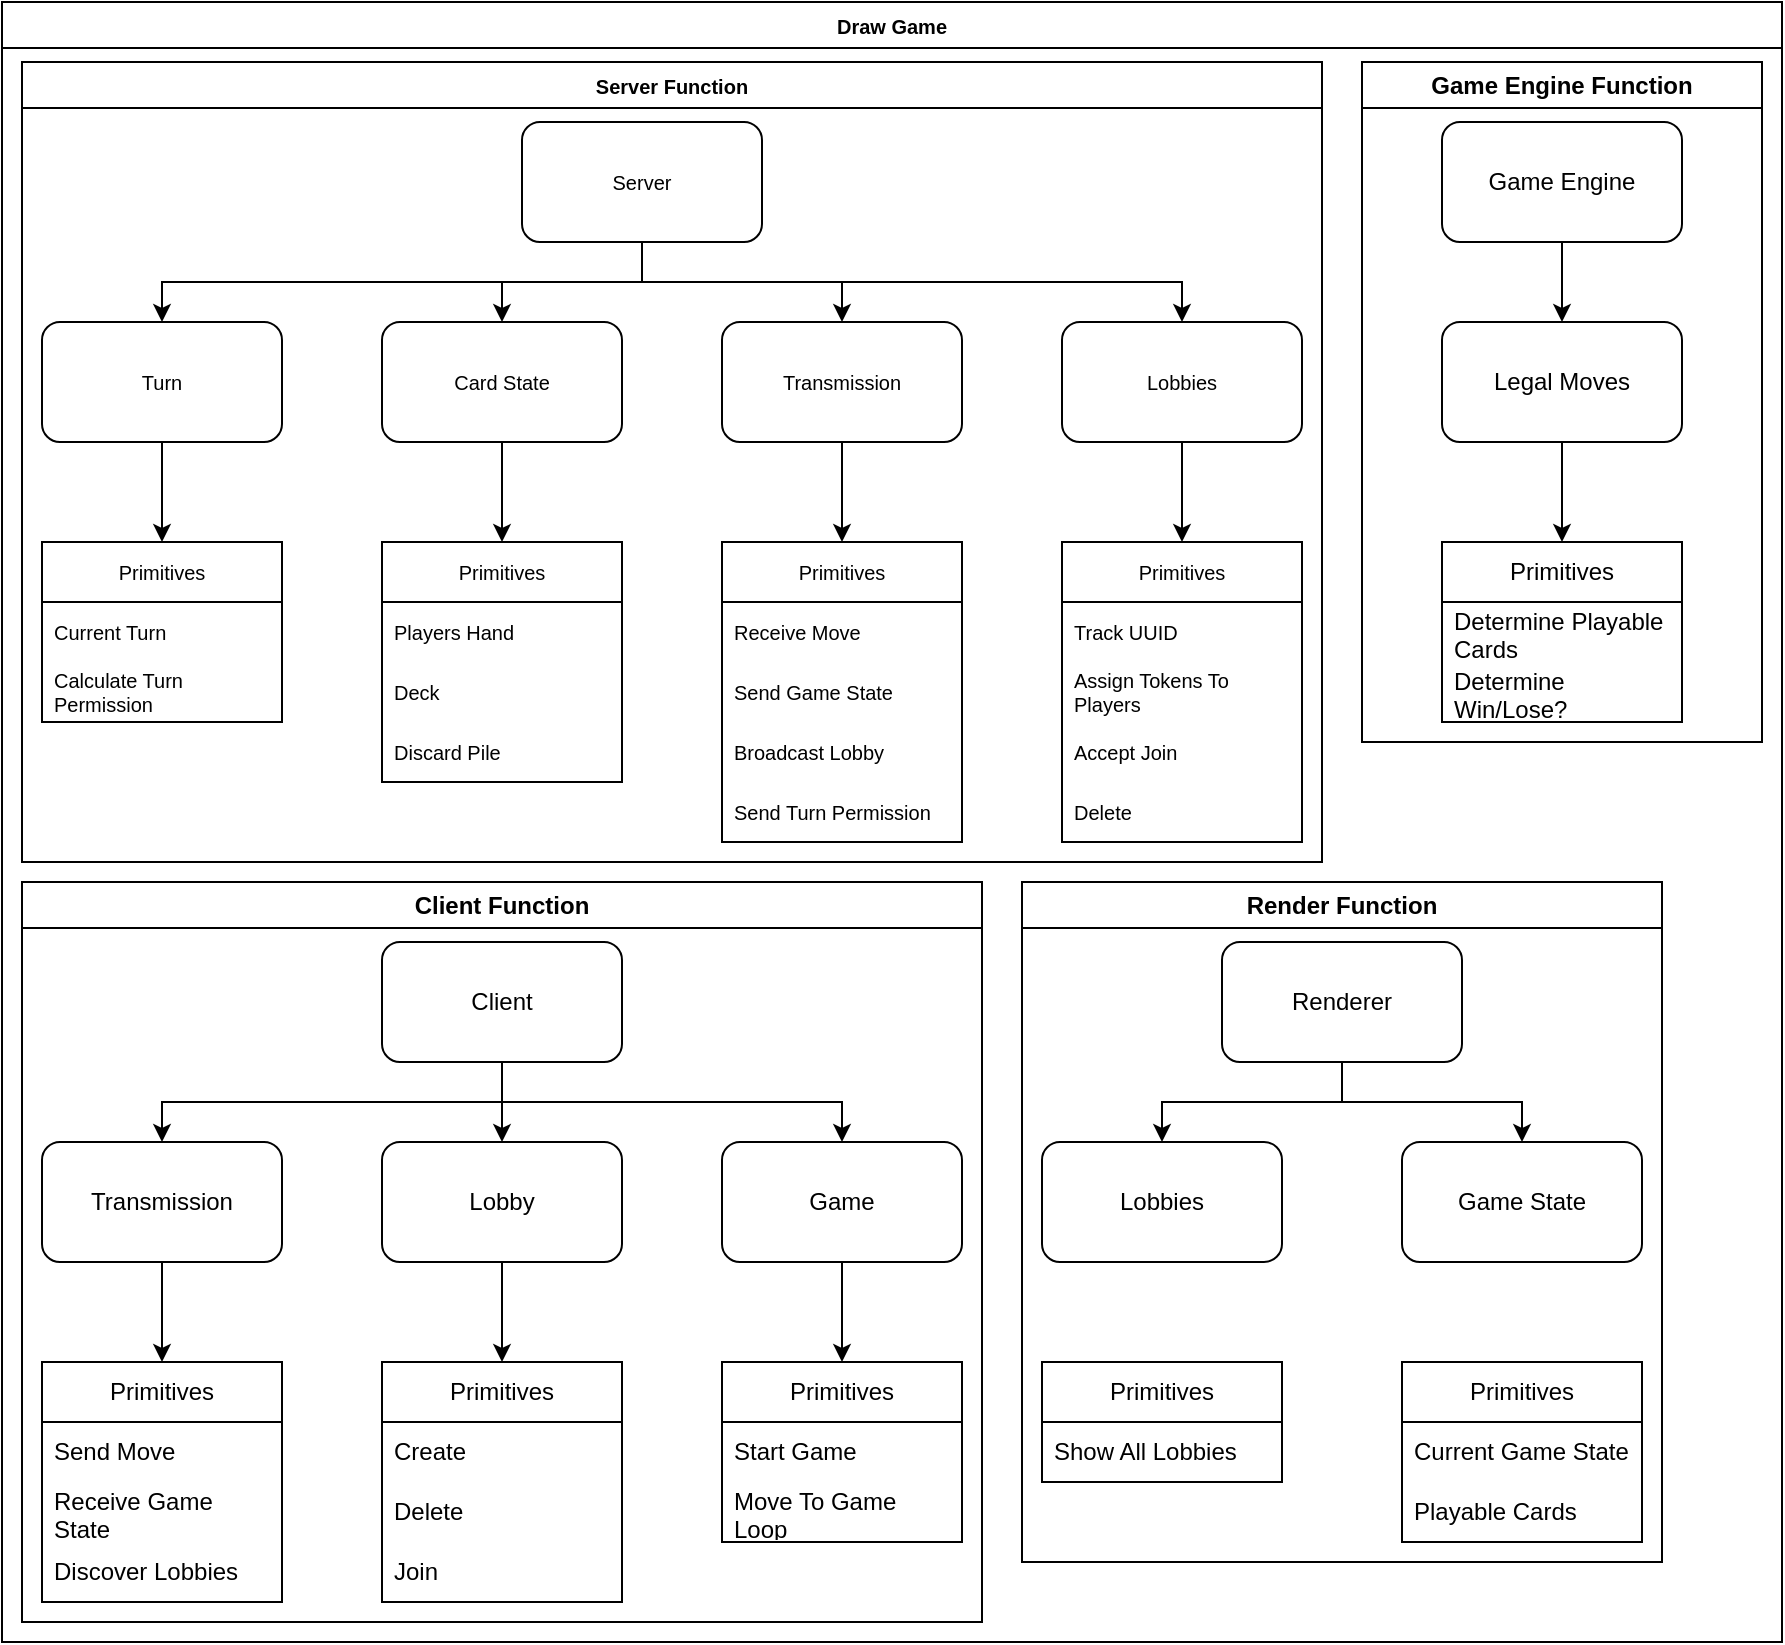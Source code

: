 <mxfile version="25.0.3">
  <diagram name="Page-1" id="eLaovcO8wogO7Ky6rr5p">
    <mxGraphModel dx="3709" dy="836" grid="1" gridSize="10" guides="1" tooltips="1" connect="1" arrows="1" fold="1" page="1" pageScale="1" pageWidth="1100" pageHeight="850" math="0" shadow="0">
      <root>
        <mxCell id="0" />
        <mxCell id="1" parent="0" />
        <mxCell id="Apnbc2cQR4T7cWs5WrrZ-1" value="Draw Game" style="swimlane;whiteSpace=wrap;html=1;fontSize=10;" vertex="1" parent="1">
          <mxGeometry x="-2095" y="15" width="890" height="820" as="geometry" />
        </mxCell>
        <mxCell id="Apnbc2cQR4T7cWs5WrrZ-9" value="Server Function" style="swimlane;whiteSpace=wrap;html=1;fontSize=10;" vertex="1" parent="Apnbc2cQR4T7cWs5WrrZ-1">
          <mxGeometry x="10" y="30" width="650" height="400" as="geometry" />
        </mxCell>
        <mxCell id="Apnbc2cQR4T7cWs5WrrZ-21" value="Primitives" style="swimlane;fontStyle=0;childLayout=stackLayout;horizontal=1;startSize=30;horizontalStack=0;resizeParent=1;resizeParentMax=0;resizeLast=0;collapsible=1;marginBottom=0;whiteSpace=wrap;html=1;fontSize=10;" vertex="1" parent="Apnbc2cQR4T7cWs5WrrZ-9">
          <mxGeometry x="180" y="240" width="120" height="120" as="geometry" />
        </mxCell>
        <mxCell id="Apnbc2cQR4T7cWs5WrrZ-24" value="Players Hand" style="text;strokeColor=none;fillColor=none;align=left;verticalAlign=middle;spacingLeft=4;spacingRight=4;overflow=hidden;points=[[0,0.5],[1,0.5]];portConstraint=eastwest;rotatable=0;whiteSpace=wrap;html=1;fontSize=10;" vertex="1" parent="Apnbc2cQR4T7cWs5WrrZ-21">
          <mxGeometry y="30" width="120" height="30" as="geometry" />
        </mxCell>
        <mxCell id="Apnbc2cQR4T7cWs5WrrZ-22" value="Deck" style="text;strokeColor=none;fillColor=none;align=left;verticalAlign=middle;spacingLeft=4;spacingRight=4;overflow=hidden;points=[[0,0.5],[1,0.5]];portConstraint=eastwest;rotatable=0;whiteSpace=wrap;html=1;fontSize=10;" vertex="1" parent="Apnbc2cQR4T7cWs5WrrZ-21">
          <mxGeometry y="60" width="120" height="30" as="geometry" />
        </mxCell>
        <mxCell id="Apnbc2cQR4T7cWs5WrrZ-23" value="Discard Pile" style="text;strokeColor=none;fillColor=none;align=left;verticalAlign=middle;spacingLeft=4;spacingRight=4;overflow=hidden;points=[[0,0.5],[1,0.5]];portConstraint=eastwest;rotatable=0;whiteSpace=wrap;html=1;fontSize=10;" vertex="1" parent="Apnbc2cQR4T7cWs5WrrZ-21">
          <mxGeometry y="90" width="120" height="30" as="geometry" />
        </mxCell>
        <mxCell id="Apnbc2cQR4T7cWs5WrrZ-52" style="edgeStyle=orthogonalEdgeStyle;rounded=0;orthogonalLoop=1;jettySize=auto;html=1;entryX=0.5;entryY=0;entryDx=0;entryDy=0;fontSize=10;" edge="1" parent="Apnbc2cQR4T7cWs5WrrZ-9" source="Apnbc2cQR4T7cWs5WrrZ-10" target="Apnbc2cQR4T7cWs5WrrZ-12">
          <mxGeometry relative="1" as="geometry">
            <Array as="points">
              <mxPoint x="310" y="110" />
              <mxPoint x="70" y="110" />
            </Array>
          </mxGeometry>
        </mxCell>
        <mxCell id="Apnbc2cQR4T7cWs5WrrZ-53" style="edgeStyle=orthogonalEdgeStyle;rounded=0;orthogonalLoop=1;jettySize=auto;html=1;entryX=0.5;entryY=0;entryDx=0;entryDy=0;fontSize=10;" edge="1" parent="Apnbc2cQR4T7cWs5WrrZ-9" source="Apnbc2cQR4T7cWs5WrrZ-10" target="Apnbc2cQR4T7cWs5WrrZ-13">
          <mxGeometry relative="1" as="geometry" />
        </mxCell>
        <mxCell id="Apnbc2cQR4T7cWs5WrrZ-54" style="edgeStyle=orthogonalEdgeStyle;rounded=0;orthogonalLoop=1;jettySize=auto;html=1;fontSize=10;" edge="1" parent="Apnbc2cQR4T7cWs5WrrZ-9" source="Apnbc2cQR4T7cWs5WrrZ-10" target="Apnbc2cQR4T7cWs5WrrZ-14">
          <mxGeometry relative="1" as="geometry" />
        </mxCell>
        <mxCell id="Apnbc2cQR4T7cWs5WrrZ-55" style="edgeStyle=orthogonalEdgeStyle;rounded=0;orthogonalLoop=1;jettySize=auto;html=1;entryX=0.5;entryY=0;entryDx=0;entryDy=0;fontSize=10;" edge="1" parent="Apnbc2cQR4T7cWs5WrrZ-9" source="Apnbc2cQR4T7cWs5WrrZ-10" target="Apnbc2cQR4T7cWs5WrrZ-15">
          <mxGeometry relative="1" as="geometry">
            <Array as="points">
              <mxPoint x="310" y="110" />
              <mxPoint x="580" y="110" />
            </Array>
          </mxGeometry>
        </mxCell>
        <mxCell id="Apnbc2cQR4T7cWs5WrrZ-10" value="Server" style="rounded=1;whiteSpace=wrap;html=1;fontSize=10;" vertex="1" parent="Apnbc2cQR4T7cWs5WrrZ-9">
          <mxGeometry x="250" y="30" width="120" height="60" as="geometry" />
        </mxCell>
        <mxCell id="Apnbc2cQR4T7cWs5WrrZ-57" style="edgeStyle=orthogonalEdgeStyle;rounded=0;orthogonalLoop=1;jettySize=auto;html=1;entryX=0.5;entryY=0;entryDx=0;entryDy=0;" edge="1" parent="Apnbc2cQR4T7cWs5WrrZ-9" source="Apnbc2cQR4T7cWs5WrrZ-12" target="Apnbc2cQR4T7cWs5WrrZ-17">
          <mxGeometry relative="1" as="geometry" />
        </mxCell>
        <mxCell id="Apnbc2cQR4T7cWs5WrrZ-12" value="Turn" style="rounded=1;whiteSpace=wrap;html=1;fontSize=10;" vertex="1" parent="Apnbc2cQR4T7cWs5WrrZ-9">
          <mxGeometry x="10" y="130" width="120" height="60" as="geometry" />
        </mxCell>
        <mxCell id="Apnbc2cQR4T7cWs5WrrZ-58" style="edgeStyle=orthogonalEdgeStyle;rounded=0;orthogonalLoop=1;jettySize=auto;html=1;" edge="1" parent="Apnbc2cQR4T7cWs5WrrZ-9" source="Apnbc2cQR4T7cWs5WrrZ-13">
          <mxGeometry relative="1" as="geometry">
            <mxPoint x="240" y="240" as="targetPoint" />
          </mxGeometry>
        </mxCell>
        <mxCell id="Apnbc2cQR4T7cWs5WrrZ-13" value="Card State" style="rounded=1;whiteSpace=wrap;html=1;fontSize=10;" vertex="1" parent="Apnbc2cQR4T7cWs5WrrZ-9">
          <mxGeometry x="180" y="130" width="120" height="60" as="geometry" />
        </mxCell>
        <mxCell id="Apnbc2cQR4T7cWs5WrrZ-59" style="edgeStyle=orthogonalEdgeStyle;rounded=0;orthogonalLoop=1;jettySize=auto;html=1;entryX=0.5;entryY=0;entryDx=0;entryDy=0;" edge="1" parent="Apnbc2cQR4T7cWs5WrrZ-9" source="Apnbc2cQR4T7cWs5WrrZ-14" target="Apnbc2cQR4T7cWs5WrrZ-44">
          <mxGeometry relative="1" as="geometry" />
        </mxCell>
        <mxCell id="Apnbc2cQR4T7cWs5WrrZ-14" value="Transmission" style="rounded=1;whiteSpace=wrap;html=1;fontSize=10;" vertex="1" parent="Apnbc2cQR4T7cWs5WrrZ-9">
          <mxGeometry x="350" y="130" width="120" height="60" as="geometry" />
        </mxCell>
        <mxCell id="Apnbc2cQR4T7cWs5WrrZ-60" style="edgeStyle=orthogonalEdgeStyle;rounded=0;orthogonalLoop=1;jettySize=auto;html=1;entryX=0.5;entryY=0;entryDx=0;entryDy=0;" edge="1" parent="Apnbc2cQR4T7cWs5WrrZ-9" source="Apnbc2cQR4T7cWs5WrrZ-15" target="Apnbc2cQR4T7cWs5WrrZ-48">
          <mxGeometry relative="1" as="geometry" />
        </mxCell>
        <mxCell id="Apnbc2cQR4T7cWs5WrrZ-15" value="Lobbies" style="rounded=1;whiteSpace=wrap;html=1;fontSize=10;" vertex="1" parent="Apnbc2cQR4T7cWs5WrrZ-9">
          <mxGeometry x="520" y="130" width="120" height="60" as="geometry" />
        </mxCell>
        <mxCell id="Apnbc2cQR4T7cWs5WrrZ-17" value="Primitives" style="swimlane;fontStyle=0;childLayout=stackLayout;horizontal=1;startSize=30;horizontalStack=0;resizeParent=1;resizeParentMax=0;resizeLast=0;collapsible=1;marginBottom=0;whiteSpace=wrap;html=1;fontSize=10;" vertex="1" parent="Apnbc2cQR4T7cWs5WrrZ-9">
          <mxGeometry x="10" y="240" width="120" height="90" as="geometry" />
        </mxCell>
        <mxCell id="Apnbc2cQR4T7cWs5WrrZ-18" value="Current Turn" style="text;strokeColor=none;fillColor=none;align=left;verticalAlign=middle;spacingLeft=4;spacingRight=4;overflow=hidden;points=[[0,0.5],[1,0.5]];portConstraint=eastwest;rotatable=0;whiteSpace=wrap;html=1;fontSize=10;" vertex="1" parent="Apnbc2cQR4T7cWs5WrrZ-17">
          <mxGeometry y="30" width="120" height="30" as="geometry" />
        </mxCell>
        <mxCell id="Apnbc2cQR4T7cWs5WrrZ-19" value="Calculate Turn Permission" style="text;strokeColor=none;fillColor=none;align=left;verticalAlign=middle;spacingLeft=4;spacingRight=4;overflow=hidden;points=[[0,0.5],[1,0.5]];portConstraint=eastwest;rotatable=0;whiteSpace=wrap;html=1;fontSize=10;" vertex="1" parent="Apnbc2cQR4T7cWs5WrrZ-17">
          <mxGeometry y="60" width="120" height="30" as="geometry" />
        </mxCell>
        <mxCell id="Apnbc2cQR4T7cWs5WrrZ-48" value="Primitives" style="swimlane;fontStyle=0;childLayout=stackLayout;horizontal=1;startSize=30;horizontalStack=0;resizeParent=1;resizeParentMax=0;resizeLast=0;collapsible=1;marginBottom=0;whiteSpace=wrap;html=1;fontSize=10;" vertex="1" parent="Apnbc2cQR4T7cWs5WrrZ-9">
          <mxGeometry x="520" y="240" width="120" height="150" as="geometry" />
        </mxCell>
        <mxCell id="Apnbc2cQR4T7cWs5WrrZ-50" value="Track UUID" style="text;strokeColor=none;fillColor=none;align=left;verticalAlign=middle;spacingLeft=4;spacingRight=4;overflow=hidden;points=[[0,0.5],[1,0.5]];portConstraint=eastwest;rotatable=0;whiteSpace=wrap;html=1;fontSize=10;" vertex="1" parent="Apnbc2cQR4T7cWs5WrrZ-48">
          <mxGeometry y="30" width="120" height="30" as="geometry" />
        </mxCell>
        <mxCell id="Apnbc2cQR4T7cWs5WrrZ-49" value="Assign Tokens To Players" style="text;strokeColor=none;fillColor=none;align=left;verticalAlign=middle;spacingLeft=4;spacingRight=4;overflow=hidden;points=[[0,0.5],[1,0.5]];portConstraint=eastwest;rotatable=0;whiteSpace=wrap;html=1;fontSize=10;" vertex="1" parent="Apnbc2cQR4T7cWs5WrrZ-48">
          <mxGeometry y="60" width="120" height="30" as="geometry" />
        </mxCell>
        <mxCell id="Apnbc2cQR4T7cWs5WrrZ-61" value="Accept Join" style="text;strokeColor=none;fillColor=none;align=left;verticalAlign=middle;spacingLeft=4;spacingRight=4;overflow=hidden;points=[[0,0.5],[1,0.5]];portConstraint=eastwest;rotatable=0;whiteSpace=wrap;html=1;fontSize=10;" vertex="1" parent="Apnbc2cQR4T7cWs5WrrZ-48">
          <mxGeometry y="90" width="120" height="30" as="geometry" />
        </mxCell>
        <mxCell id="Apnbc2cQR4T7cWs5WrrZ-51" value="Delete" style="text;strokeColor=none;fillColor=none;align=left;verticalAlign=middle;spacingLeft=4;spacingRight=4;overflow=hidden;points=[[0,0.5],[1,0.5]];portConstraint=eastwest;rotatable=0;whiteSpace=wrap;html=1;fontSize=10;" vertex="1" parent="Apnbc2cQR4T7cWs5WrrZ-48">
          <mxGeometry y="120" width="120" height="30" as="geometry" />
        </mxCell>
        <mxCell id="Apnbc2cQR4T7cWs5WrrZ-44" value="Primitives" style="swimlane;fontStyle=0;childLayout=stackLayout;horizontal=1;startSize=30;horizontalStack=0;resizeParent=1;resizeParentMax=0;resizeLast=0;collapsible=1;marginBottom=0;whiteSpace=wrap;html=1;fontSize=10;" vertex="1" parent="Apnbc2cQR4T7cWs5WrrZ-9">
          <mxGeometry x="350" y="240" width="120" height="150" as="geometry" />
        </mxCell>
        <mxCell id="Apnbc2cQR4T7cWs5WrrZ-45" value="Receive Move" style="text;strokeColor=none;fillColor=none;align=left;verticalAlign=middle;spacingLeft=4;spacingRight=4;overflow=hidden;points=[[0,0.5],[1,0.5]];portConstraint=eastwest;rotatable=0;whiteSpace=wrap;html=1;fontSize=10;" vertex="1" parent="Apnbc2cQR4T7cWs5WrrZ-44">
          <mxGeometry y="30" width="120" height="30" as="geometry" />
        </mxCell>
        <mxCell id="Apnbc2cQR4T7cWs5WrrZ-46" value="Send Game State" style="text;strokeColor=none;fillColor=none;align=left;verticalAlign=middle;spacingLeft=4;spacingRight=4;overflow=hidden;points=[[0,0.5],[1,0.5]];portConstraint=eastwest;rotatable=0;whiteSpace=wrap;html=1;fontSize=10;" vertex="1" parent="Apnbc2cQR4T7cWs5WrrZ-44">
          <mxGeometry y="60" width="120" height="30" as="geometry" />
        </mxCell>
        <mxCell id="Apnbc2cQR4T7cWs5WrrZ-56" value="&lt;font&gt;Broadcast Lobby&lt;/font&gt;" style="text;strokeColor=none;fillColor=none;align=left;verticalAlign=middle;spacingLeft=4;spacingRight=4;overflow=hidden;points=[[0,0.5],[1,0.5]];portConstraint=eastwest;rotatable=0;whiteSpace=wrap;html=1;fontSize=10;" vertex="1" parent="Apnbc2cQR4T7cWs5WrrZ-44">
          <mxGeometry y="90" width="120" height="30" as="geometry" />
        </mxCell>
        <mxCell id="Apnbc2cQR4T7cWs5WrrZ-47" value="&lt;font&gt;Send Turn Permission&lt;/font&gt;" style="text;strokeColor=none;fillColor=none;align=left;verticalAlign=middle;spacingLeft=4;spacingRight=4;overflow=hidden;points=[[0,0.5],[1,0.5]];portConstraint=eastwest;rotatable=0;whiteSpace=wrap;html=1;fontSize=10;" vertex="1" parent="Apnbc2cQR4T7cWs5WrrZ-44">
          <mxGeometry y="120" width="120" height="30" as="geometry" />
        </mxCell>
        <mxCell id="Apnbc2cQR4T7cWs5WrrZ-62" value="Client Function" style="swimlane;whiteSpace=wrap;html=1;" vertex="1" parent="Apnbc2cQR4T7cWs5WrrZ-1">
          <mxGeometry x="10" y="440" width="480" height="370" as="geometry">
            <mxRectangle x="720" y="200" width="120" height="30" as="alternateBounds" />
          </mxGeometry>
        </mxCell>
        <mxCell id="Apnbc2cQR4T7cWs5WrrZ-79" style="edgeStyle=orthogonalEdgeStyle;rounded=0;orthogonalLoop=1;jettySize=auto;html=1;entryX=0.5;entryY=0;entryDx=0;entryDy=0;" edge="1" parent="Apnbc2cQR4T7cWs5WrrZ-62" source="Apnbc2cQR4T7cWs5WrrZ-63" target="Apnbc2cQR4T7cWs5WrrZ-64">
          <mxGeometry relative="1" as="geometry">
            <Array as="points">
              <mxPoint x="240" y="110" />
              <mxPoint x="70" y="110" />
            </Array>
          </mxGeometry>
        </mxCell>
        <mxCell id="Apnbc2cQR4T7cWs5WrrZ-80" style="edgeStyle=orthogonalEdgeStyle;rounded=0;orthogonalLoop=1;jettySize=auto;html=1;entryX=0.5;entryY=0;entryDx=0;entryDy=0;" edge="1" parent="Apnbc2cQR4T7cWs5WrrZ-62" source="Apnbc2cQR4T7cWs5WrrZ-63" target="Apnbc2cQR4T7cWs5WrrZ-65">
          <mxGeometry relative="1" as="geometry" />
        </mxCell>
        <mxCell id="Apnbc2cQR4T7cWs5WrrZ-81" style="edgeStyle=orthogonalEdgeStyle;rounded=0;orthogonalLoop=1;jettySize=auto;html=1;" edge="1" parent="Apnbc2cQR4T7cWs5WrrZ-62" source="Apnbc2cQR4T7cWs5WrrZ-63" target="Apnbc2cQR4T7cWs5WrrZ-66">
          <mxGeometry relative="1" as="geometry">
            <Array as="points">
              <mxPoint x="240" y="110" />
              <mxPoint x="410" y="110" />
            </Array>
          </mxGeometry>
        </mxCell>
        <mxCell id="Apnbc2cQR4T7cWs5WrrZ-63" value="Client" style="rounded=1;whiteSpace=wrap;html=1;" vertex="1" parent="Apnbc2cQR4T7cWs5WrrZ-62">
          <mxGeometry x="180" y="30" width="120" height="60" as="geometry" />
        </mxCell>
        <mxCell id="Apnbc2cQR4T7cWs5WrrZ-83" style="edgeStyle=orthogonalEdgeStyle;rounded=0;orthogonalLoop=1;jettySize=auto;html=1;entryX=0.5;entryY=0;entryDx=0;entryDy=0;" edge="1" parent="Apnbc2cQR4T7cWs5WrrZ-62" source="Apnbc2cQR4T7cWs5WrrZ-64" target="Apnbc2cQR4T7cWs5WrrZ-67">
          <mxGeometry relative="1" as="geometry" />
        </mxCell>
        <mxCell id="Apnbc2cQR4T7cWs5WrrZ-64" value="Transmission" style="rounded=1;whiteSpace=wrap;html=1;" vertex="1" parent="Apnbc2cQR4T7cWs5WrrZ-62">
          <mxGeometry x="10" y="130" width="120" height="60" as="geometry" />
        </mxCell>
        <mxCell id="Apnbc2cQR4T7cWs5WrrZ-84" style="edgeStyle=orthogonalEdgeStyle;rounded=0;orthogonalLoop=1;jettySize=auto;html=1;entryX=0.5;entryY=0;entryDx=0;entryDy=0;" edge="1" parent="Apnbc2cQR4T7cWs5WrrZ-62" source="Apnbc2cQR4T7cWs5WrrZ-65" target="Apnbc2cQR4T7cWs5WrrZ-71">
          <mxGeometry relative="1" as="geometry" />
        </mxCell>
        <mxCell id="Apnbc2cQR4T7cWs5WrrZ-65" value="Lobby" style="rounded=1;whiteSpace=wrap;html=1;" vertex="1" parent="Apnbc2cQR4T7cWs5WrrZ-62">
          <mxGeometry x="180" y="130" width="120" height="60" as="geometry" />
        </mxCell>
        <mxCell id="Apnbc2cQR4T7cWs5WrrZ-85" style="edgeStyle=orthogonalEdgeStyle;rounded=0;orthogonalLoop=1;jettySize=auto;html=1;entryX=0.5;entryY=0;entryDx=0;entryDy=0;" edge="1" parent="Apnbc2cQR4T7cWs5WrrZ-62" source="Apnbc2cQR4T7cWs5WrrZ-66" target="Apnbc2cQR4T7cWs5WrrZ-75">
          <mxGeometry relative="1" as="geometry" />
        </mxCell>
        <mxCell id="Apnbc2cQR4T7cWs5WrrZ-66" value="Game" style="rounded=1;whiteSpace=wrap;html=1;" vertex="1" parent="Apnbc2cQR4T7cWs5WrrZ-62">
          <mxGeometry x="350" y="130" width="120" height="60" as="geometry" />
        </mxCell>
        <mxCell id="Apnbc2cQR4T7cWs5WrrZ-67" value="Primitives" style="swimlane;fontStyle=0;childLayout=stackLayout;horizontal=1;startSize=30;horizontalStack=0;resizeParent=1;resizeParentMax=0;resizeLast=0;collapsible=1;marginBottom=0;whiteSpace=wrap;html=1;" vertex="1" parent="Apnbc2cQR4T7cWs5WrrZ-62">
          <mxGeometry x="10" y="240" width="120" height="120" as="geometry" />
        </mxCell>
        <mxCell id="Apnbc2cQR4T7cWs5WrrZ-68" value="Send Move" style="text;strokeColor=none;fillColor=none;align=left;verticalAlign=middle;spacingLeft=4;spacingRight=4;overflow=hidden;points=[[0,0.5],[1,0.5]];portConstraint=eastwest;rotatable=0;whiteSpace=wrap;html=1;" vertex="1" parent="Apnbc2cQR4T7cWs5WrrZ-67">
          <mxGeometry y="30" width="120" height="30" as="geometry" />
        </mxCell>
        <mxCell id="Apnbc2cQR4T7cWs5WrrZ-69" value="Receive Game State" style="text;strokeColor=none;fillColor=none;align=left;verticalAlign=middle;spacingLeft=4;spacingRight=4;overflow=hidden;points=[[0,0.5],[1,0.5]];portConstraint=eastwest;rotatable=0;whiteSpace=wrap;html=1;" vertex="1" parent="Apnbc2cQR4T7cWs5WrrZ-67">
          <mxGeometry y="60" width="120" height="30" as="geometry" />
        </mxCell>
        <mxCell id="Apnbc2cQR4T7cWs5WrrZ-70" value="Discover Lobbies" style="text;strokeColor=none;fillColor=none;align=left;verticalAlign=middle;spacingLeft=4;spacingRight=4;overflow=hidden;points=[[0,0.5],[1,0.5]];portConstraint=eastwest;rotatable=0;whiteSpace=wrap;html=1;" vertex="1" parent="Apnbc2cQR4T7cWs5WrrZ-67">
          <mxGeometry y="90" width="120" height="30" as="geometry" />
        </mxCell>
        <mxCell id="Apnbc2cQR4T7cWs5WrrZ-71" value="Primitives" style="swimlane;fontStyle=0;childLayout=stackLayout;horizontal=1;startSize=30;horizontalStack=0;resizeParent=1;resizeParentMax=0;resizeLast=0;collapsible=1;marginBottom=0;whiteSpace=wrap;html=1;" vertex="1" parent="Apnbc2cQR4T7cWs5WrrZ-62">
          <mxGeometry x="180" y="240" width="120" height="120" as="geometry" />
        </mxCell>
        <mxCell id="Apnbc2cQR4T7cWs5WrrZ-72" value="Create" style="text;strokeColor=none;fillColor=none;align=left;verticalAlign=middle;spacingLeft=4;spacingRight=4;overflow=hidden;points=[[0,0.5],[1,0.5]];portConstraint=eastwest;rotatable=0;whiteSpace=wrap;html=1;" vertex="1" parent="Apnbc2cQR4T7cWs5WrrZ-71">
          <mxGeometry y="30" width="120" height="30" as="geometry" />
        </mxCell>
        <mxCell id="Apnbc2cQR4T7cWs5WrrZ-73" value="Delete" style="text;strokeColor=none;fillColor=none;align=left;verticalAlign=middle;spacingLeft=4;spacingRight=4;overflow=hidden;points=[[0,0.5],[1,0.5]];portConstraint=eastwest;rotatable=0;whiteSpace=wrap;html=1;" vertex="1" parent="Apnbc2cQR4T7cWs5WrrZ-71">
          <mxGeometry y="60" width="120" height="30" as="geometry" />
        </mxCell>
        <mxCell id="Apnbc2cQR4T7cWs5WrrZ-74" value="Join" style="text;strokeColor=none;fillColor=none;align=left;verticalAlign=middle;spacingLeft=4;spacingRight=4;overflow=hidden;points=[[0,0.5],[1,0.5]];portConstraint=eastwest;rotatable=0;whiteSpace=wrap;html=1;" vertex="1" parent="Apnbc2cQR4T7cWs5WrrZ-71">
          <mxGeometry y="90" width="120" height="30" as="geometry" />
        </mxCell>
        <mxCell id="Apnbc2cQR4T7cWs5WrrZ-75" value="Primitives" style="swimlane;fontStyle=0;childLayout=stackLayout;horizontal=1;startSize=30;horizontalStack=0;resizeParent=1;resizeParentMax=0;resizeLast=0;collapsible=1;marginBottom=0;whiteSpace=wrap;html=1;" vertex="1" parent="Apnbc2cQR4T7cWs5WrrZ-62">
          <mxGeometry x="350" y="240" width="120" height="90" as="geometry" />
        </mxCell>
        <mxCell id="Apnbc2cQR4T7cWs5WrrZ-77" value="Start Game" style="text;strokeColor=none;fillColor=none;align=left;verticalAlign=middle;spacingLeft=4;spacingRight=4;overflow=hidden;points=[[0,0.5],[1,0.5]];portConstraint=eastwest;rotatable=0;whiteSpace=wrap;html=1;" vertex="1" parent="Apnbc2cQR4T7cWs5WrrZ-75">
          <mxGeometry y="30" width="120" height="30" as="geometry" />
        </mxCell>
        <mxCell id="Apnbc2cQR4T7cWs5WrrZ-88" value="Move To Game Loop" style="text;strokeColor=none;fillColor=none;align=left;verticalAlign=middle;spacingLeft=4;spacingRight=4;overflow=hidden;points=[[0,0.5],[1,0.5]];portConstraint=eastwest;rotatable=0;whiteSpace=wrap;html=1;" vertex="1" parent="Apnbc2cQR4T7cWs5WrrZ-75">
          <mxGeometry y="60" width="120" height="30" as="geometry" />
        </mxCell>
        <mxCell id="Apnbc2cQR4T7cWs5WrrZ-93" value="Game Engine Function" style="swimlane;whiteSpace=wrap;html=1;" vertex="1" parent="Apnbc2cQR4T7cWs5WrrZ-1">
          <mxGeometry x="680" y="30" width="200" height="340" as="geometry" />
        </mxCell>
        <mxCell id="Apnbc2cQR4T7cWs5WrrZ-96" style="edgeStyle=orthogonalEdgeStyle;rounded=0;orthogonalLoop=1;jettySize=auto;html=1;entryX=0.5;entryY=0;entryDx=0;entryDy=0;" edge="1" parent="Apnbc2cQR4T7cWs5WrrZ-93" source="Apnbc2cQR4T7cWs5WrrZ-94" target="Apnbc2cQR4T7cWs5WrrZ-95">
          <mxGeometry relative="1" as="geometry" />
        </mxCell>
        <mxCell id="Apnbc2cQR4T7cWs5WrrZ-94" value="Game Engine" style="rounded=1;whiteSpace=wrap;html=1;" vertex="1" parent="Apnbc2cQR4T7cWs5WrrZ-93">
          <mxGeometry x="40" y="30" width="120" height="60" as="geometry" />
        </mxCell>
        <mxCell id="Apnbc2cQR4T7cWs5WrrZ-101" style="edgeStyle=orthogonalEdgeStyle;rounded=0;orthogonalLoop=1;jettySize=auto;html=1;entryX=0.5;entryY=0;entryDx=0;entryDy=0;" edge="1" parent="Apnbc2cQR4T7cWs5WrrZ-93" source="Apnbc2cQR4T7cWs5WrrZ-95" target="Apnbc2cQR4T7cWs5WrrZ-97">
          <mxGeometry relative="1" as="geometry" />
        </mxCell>
        <mxCell id="Apnbc2cQR4T7cWs5WrrZ-95" value="Legal Moves" style="rounded=1;whiteSpace=wrap;html=1;" vertex="1" parent="Apnbc2cQR4T7cWs5WrrZ-93">
          <mxGeometry x="40" y="130" width="120" height="60" as="geometry" />
        </mxCell>
        <mxCell id="Apnbc2cQR4T7cWs5WrrZ-97" value="Primitives" style="swimlane;fontStyle=0;childLayout=stackLayout;horizontal=1;startSize=30;horizontalStack=0;resizeParent=1;resizeParentMax=0;resizeLast=0;collapsible=1;marginBottom=0;whiteSpace=wrap;html=1;" vertex="1" parent="Apnbc2cQR4T7cWs5WrrZ-93">
          <mxGeometry x="40" y="240" width="120" height="90" as="geometry" />
        </mxCell>
        <mxCell id="Apnbc2cQR4T7cWs5WrrZ-98" value="Determine Playable Cards" style="text;strokeColor=none;fillColor=none;align=left;verticalAlign=middle;spacingLeft=4;spacingRight=4;overflow=hidden;points=[[0,0.5],[1,0.5]];portConstraint=eastwest;rotatable=0;whiteSpace=wrap;html=1;" vertex="1" parent="Apnbc2cQR4T7cWs5WrrZ-97">
          <mxGeometry y="30" width="120" height="30" as="geometry" />
        </mxCell>
        <mxCell id="Apnbc2cQR4T7cWs5WrrZ-99" value="Determine Win/Lose?" style="text;strokeColor=none;fillColor=none;align=left;verticalAlign=middle;spacingLeft=4;spacingRight=4;overflow=hidden;points=[[0,0.5],[1,0.5]];portConstraint=eastwest;rotatable=0;whiteSpace=wrap;html=1;" vertex="1" parent="Apnbc2cQR4T7cWs5WrrZ-97">
          <mxGeometry y="60" width="120" height="30" as="geometry" />
        </mxCell>
        <mxCell id="Apnbc2cQR4T7cWs5WrrZ-102" value="Render Function" style="swimlane;whiteSpace=wrap;html=1;" vertex="1" parent="Apnbc2cQR4T7cWs5WrrZ-1">
          <mxGeometry x="510" y="440" width="320" height="340" as="geometry" />
        </mxCell>
        <mxCell id="Apnbc2cQR4T7cWs5WrrZ-106" style="edgeStyle=orthogonalEdgeStyle;rounded=0;orthogonalLoop=1;jettySize=auto;html=1;entryX=0.5;entryY=0;entryDx=0;entryDy=0;" edge="1" parent="Apnbc2cQR4T7cWs5WrrZ-102" source="Apnbc2cQR4T7cWs5WrrZ-103" target="Apnbc2cQR4T7cWs5WrrZ-104">
          <mxGeometry relative="1" as="geometry" />
        </mxCell>
        <mxCell id="Apnbc2cQR4T7cWs5WrrZ-107" style="edgeStyle=orthogonalEdgeStyle;rounded=0;orthogonalLoop=1;jettySize=auto;html=1;entryX=0.5;entryY=0;entryDx=0;entryDy=0;" edge="1" parent="Apnbc2cQR4T7cWs5WrrZ-102" source="Apnbc2cQR4T7cWs5WrrZ-103" target="Apnbc2cQR4T7cWs5WrrZ-105">
          <mxGeometry relative="1" as="geometry" />
        </mxCell>
        <mxCell id="Apnbc2cQR4T7cWs5WrrZ-103" value="Renderer" style="rounded=1;whiteSpace=wrap;html=1;" vertex="1" parent="Apnbc2cQR4T7cWs5WrrZ-102">
          <mxGeometry x="100" y="30" width="120" height="60" as="geometry" />
        </mxCell>
        <mxCell id="Apnbc2cQR4T7cWs5WrrZ-104" value="Lobbies" style="rounded=1;whiteSpace=wrap;html=1;" vertex="1" parent="Apnbc2cQR4T7cWs5WrrZ-102">
          <mxGeometry x="10" y="130" width="120" height="60" as="geometry" />
        </mxCell>
        <mxCell id="Apnbc2cQR4T7cWs5WrrZ-105" value="Game State" style="rounded=1;whiteSpace=wrap;html=1;" vertex="1" parent="Apnbc2cQR4T7cWs5WrrZ-102">
          <mxGeometry x="190" y="130" width="120" height="60" as="geometry" />
        </mxCell>
        <mxCell id="Apnbc2cQR4T7cWs5WrrZ-108" value="Primitives" style="swimlane;fontStyle=0;childLayout=stackLayout;horizontal=1;startSize=30;horizontalStack=0;resizeParent=1;resizeParentMax=0;resizeLast=0;collapsible=1;marginBottom=0;whiteSpace=wrap;html=1;" vertex="1" parent="Apnbc2cQR4T7cWs5WrrZ-102">
          <mxGeometry x="10" y="240" width="120" height="60" as="geometry" />
        </mxCell>
        <mxCell id="Apnbc2cQR4T7cWs5WrrZ-109" value="Show All Lobbies" style="text;strokeColor=none;fillColor=none;align=left;verticalAlign=middle;spacingLeft=4;spacingRight=4;overflow=hidden;points=[[0,0.5],[1,0.5]];portConstraint=eastwest;rotatable=0;whiteSpace=wrap;html=1;" vertex="1" parent="Apnbc2cQR4T7cWs5WrrZ-108">
          <mxGeometry y="30" width="120" height="30" as="geometry" />
        </mxCell>
        <mxCell id="Apnbc2cQR4T7cWs5WrrZ-111" value="Primitives" style="swimlane;fontStyle=0;childLayout=stackLayout;horizontal=1;startSize=30;horizontalStack=0;resizeParent=1;resizeParentMax=0;resizeLast=0;collapsible=1;marginBottom=0;whiteSpace=wrap;html=1;" vertex="1" parent="Apnbc2cQR4T7cWs5WrrZ-102">
          <mxGeometry x="190" y="240" width="120" height="90" as="geometry" />
        </mxCell>
        <mxCell id="Apnbc2cQR4T7cWs5WrrZ-112" value="Current Game State" style="text;strokeColor=none;fillColor=none;align=left;verticalAlign=middle;spacingLeft=4;spacingRight=4;overflow=hidden;points=[[0,0.5],[1,0.5]];portConstraint=eastwest;rotatable=0;whiteSpace=wrap;html=1;" vertex="1" parent="Apnbc2cQR4T7cWs5WrrZ-111">
          <mxGeometry y="30" width="120" height="30" as="geometry" />
        </mxCell>
        <mxCell id="Apnbc2cQR4T7cWs5WrrZ-113" value="Playable Cards" style="text;strokeColor=none;fillColor=none;align=left;verticalAlign=middle;spacingLeft=4;spacingRight=4;overflow=hidden;points=[[0,0.5],[1,0.5]];portConstraint=eastwest;rotatable=0;whiteSpace=wrap;html=1;" vertex="1" parent="Apnbc2cQR4T7cWs5WrrZ-111">
          <mxGeometry y="60" width="120" height="30" as="geometry" />
        </mxCell>
      </root>
    </mxGraphModel>
  </diagram>
</mxfile>
